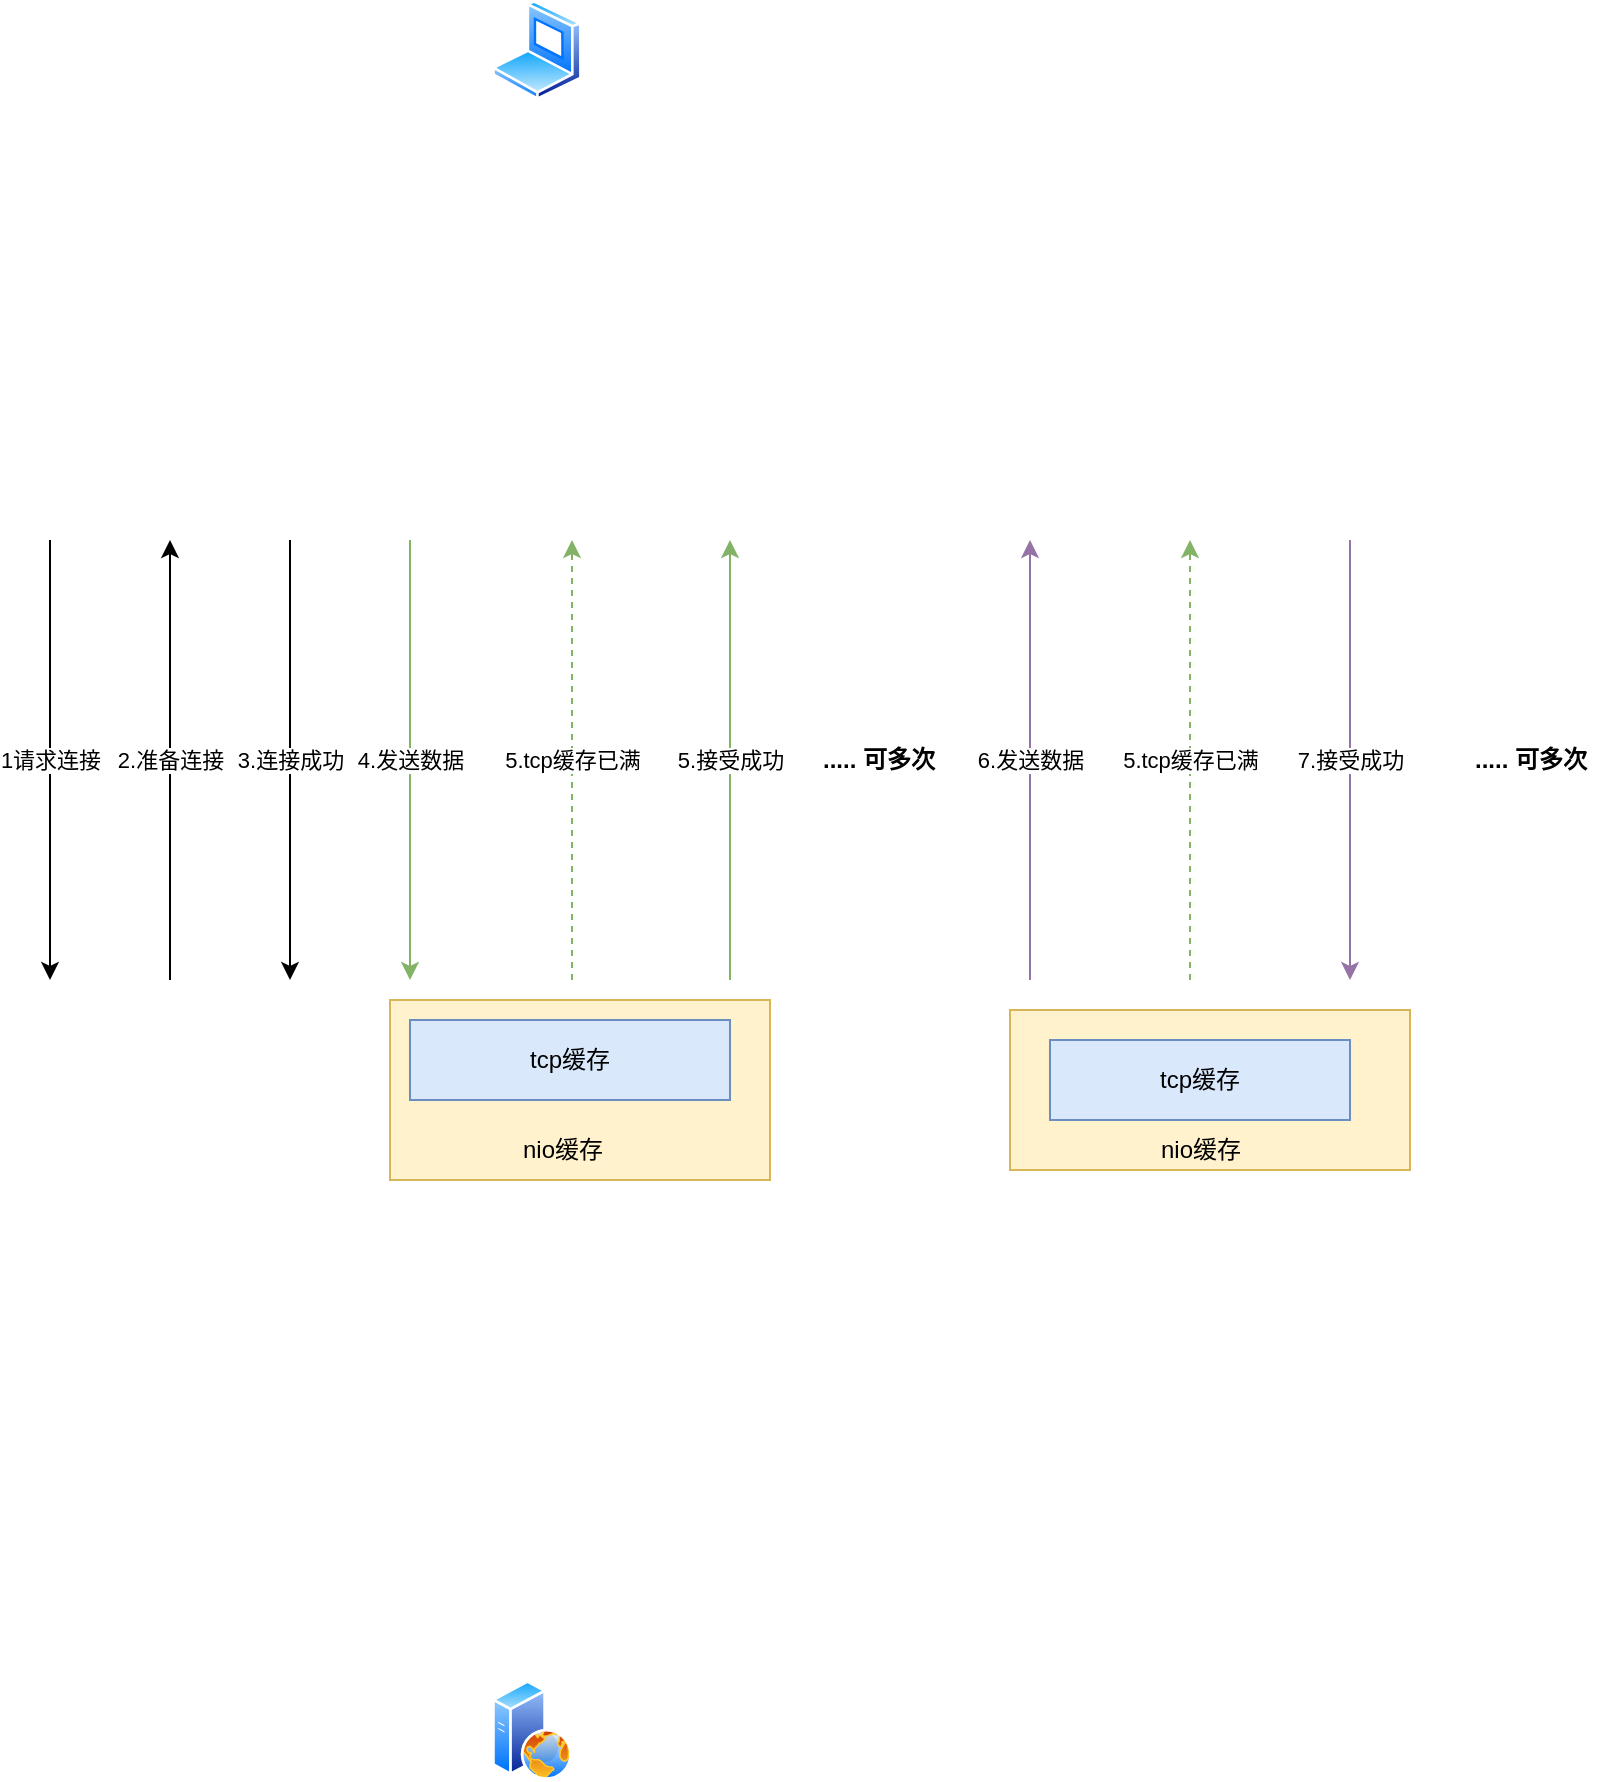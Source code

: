 <mxfile version="20.6.0" type="github">
  <diagram id="e4hHuJ-54vjYfhkMVgoX" name="第 1 页">
    <mxGraphModel dx="1422" dy="1963" grid="1" gridSize="10" guides="1" tooltips="1" connect="1" arrows="1" fold="1" page="1" pageScale="1" pageWidth="827" pageHeight="1169" math="0" shadow="0">
      <root>
        <mxCell id="0" />
        <mxCell id="1" parent="0" />
        <mxCell id="p51XQmS9mh3FHobpT9FH-1" value="" style="aspect=fixed;perimeter=ellipsePerimeter;html=1;align=center;shadow=0;dashed=0;spacingTop=3;image;image=img/lib/active_directory/laptop_client.svg;" vertex="1" parent="1">
          <mxGeometry x="351" y="-110" width="45" height="50" as="geometry" />
        </mxCell>
        <mxCell id="p51XQmS9mh3FHobpT9FH-2" value="" style="aspect=fixed;perimeter=ellipsePerimeter;html=1;align=center;shadow=0;dashed=0;spacingTop=3;image;image=img/lib/active_directory/web_server.svg;" vertex="1" parent="1">
          <mxGeometry x="351" y="730" width="40" height="50" as="geometry" />
        </mxCell>
        <mxCell id="p51XQmS9mh3FHobpT9FH-4" value="" style="endArrow=classic;html=1;rounded=0;" edge="1" parent="1">
          <mxGeometry relative="1" as="geometry">
            <mxPoint x="130" y="160" as="sourcePoint" />
            <mxPoint x="130" y="380" as="targetPoint" />
          </mxGeometry>
        </mxCell>
        <mxCell id="p51XQmS9mh3FHobpT9FH-5" value="1请求连接" style="edgeLabel;resizable=0;html=1;align=center;verticalAlign=middle;" connectable="0" vertex="1" parent="p51XQmS9mh3FHobpT9FH-4">
          <mxGeometry relative="1" as="geometry" />
        </mxCell>
        <mxCell id="p51XQmS9mh3FHobpT9FH-10" value="" style="endArrow=classic;html=1;rounded=0;" edge="1" parent="1">
          <mxGeometry relative="1" as="geometry">
            <mxPoint x="190" y="380" as="sourcePoint" />
            <mxPoint x="190" y="160" as="targetPoint" />
          </mxGeometry>
        </mxCell>
        <mxCell id="p51XQmS9mh3FHobpT9FH-11" value="2.准备连接" style="edgeLabel;resizable=0;html=1;align=center;verticalAlign=middle;" connectable="0" vertex="1" parent="p51XQmS9mh3FHobpT9FH-10">
          <mxGeometry relative="1" as="geometry" />
        </mxCell>
        <mxCell id="p51XQmS9mh3FHobpT9FH-12" value="" style="endArrow=classic;html=1;rounded=0;" edge="1" parent="1">
          <mxGeometry relative="1" as="geometry">
            <mxPoint x="250" y="160" as="sourcePoint" />
            <mxPoint x="250" y="380" as="targetPoint" />
          </mxGeometry>
        </mxCell>
        <mxCell id="p51XQmS9mh3FHobpT9FH-13" value="3.连接成功" style="edgeLabel;resizable=0;html=1;align=center;verticalAlign=middle;" connectable="0" vertex="1" parent="p51XQmS9mh3FHobpT9FH-12">
          <mxGeometry relative="1" as="geometry" />
        </mxCell>
        <mxCell id="p51XQmS9mh3FHobpT9FH-14" value="" style="endArrow=classic;html=1;rounded=0;fillColor=#d5e8d4;strokeColor=#82b366;" edge="1" parent="1">
          <mxGeometry relative="1" as="geometry">
            <mxPoint x="310" y="160" as="sourcePoint" />
            <mxPoint x="310" y="380" as="targetPoint" />
          </mxGeometry>
        </mxCell>
        <mxCell id="p51XQmS9mh3FHobpT9FH-15" value="4.发送数据" style="edgeLabel;resizable=0;html=1;align=center;verticalAlign=middle;" connectable="0" vertex="1" parent="p51XQmS9mh3FHobpT9FH-14">
          <mxGeometry relative="1" as="geometry" />
        </mxCell>
        <mxCell id="p51XQmS9mh3FHobpT9FH-16" value="" style="endArrow=classic;html=1;rounded=0;fillColor=#d5e8d4;strokeColor=#82b366;" edge="1" parent="1">
          <mxGeometry relative="1" as="geometry">
            <mxPoint x="470" y="380" as="sourcePoint" />
            <mxPoint x="470" y="160" as="targetPoint" />
          </mxGeometry>
        </mxCell>
        <mxCell id="p51XQmS9mh3FHobpT9FH-17" value="5.接受成功" style="edgeLabel;resizable=0;html=1;align=center;verticalAlign=middle;" connectable="0" vertex="1" parent="p51XQmS9mh3FHobpT9FH-16">
          <mxGeometry relative="1" as="geometry" />
        </mxCell>
        <mxCell id="p51XQmS9mh3FHobpT9FH-18" value="" style="endArrow=classic;html=1;rounded=0;fillColor=#e1d5e7;strokeColor=#9673a6;" edge="1" parent="1">
          <mxGeometry relative="1" as="geometry">
            <mxPoint x="620" y="380" as="sourcePoint" />
            <mxPoint x="620" y="160" as="targetPoint" />
          </mxGeometry>
        </mxCell>
        <mxCell id="p51XQmS9mh3FHobpT9FH-19" value="6.发送数据" style="edgeLabel;resizable=0;html=1;align=center;verticalAlign=middle;" connectable="0" vertex="1" parent="p51XQmS9mh3FHobpT9FH-18">
          <mxGeometry relative="1" as="geometry" />
        </mxCell>
        <mxCell id="p51XQmS9mh3FHobpT9FH-20" value="" style="endArrow=classic;html=1;rounded=0;fillColor=#e1d5e7;strokeColor=#9673a6;" edge="1" parent="1">
          <mxGeometry relative="1" as="geometry">
            <mxPoint x="780" y="160" as="sourcePoint" />
            <mxPoint x="780" y="380" as="targetPoint" />
          </mxGeometry>
        </mxCell>
        <mxCell id="p51XQmS9mh3FHobpT9FH-21" value="7.接受成功" style="edgeLabel;resizable=0;html=1;align=center;verticalAlign=middle;" connectable="0" vertex="1" parent="p51XQmS9mh3FHobpT9FH-20">
          <mxGeometry relative="1" as="geometry" />
        </mxCell>
        <mxCell id="p51XQmS9mh3FHobpT9FH-22" value="..... 可多次" style="text;html=1;align=center;verticalAlign=middle;resizable=0;points=[];autosize=1;strokeColor=none;fillColor=none;fontStyle=1" vertex="1" parent="1">
          <mxGeometry x="830" y="255" width="80" height="30" as="geometry" />
        </mxCell>
        <mxCell id="p51XQmS9mh3FHobpT9FH-23" value="..... 可多次" style="text;html=1;align=center;verticalAlign=middle;resizable=0;points=[];autosize=1;strokeColor=none;fillColor=none;fontStyle=1" vertex="1" parent="1">
          <mxGeometry x="504" y="255" width="80" height="30" as="geometry" />
        </mxCell>
        <mxCell id="p51XQmS9mh3FHobpT9FH-24" value="" style="rounded=0;whiteSpace=wrap;html=1;fillColor=#fff2cc;strokeColor=#d6b656;" vertex="1" parent="1">
          <mxGeometry x="300" y="390" width="190" height="90" as="geometry" />
        </mxCell>
        <mxCell id="p51XQmS9mh3FHobpT9FH-25" value="tcp缓存" style="rounded=0;whiteSpace=wrap;html=1;fillColor=#dae8fc;strokeColor=#6c8ebf;" vertex="1" parent="1">
          <mxGeometry x="310" y="400" width="160" height="40" as="geometry" />
        </mxCell>
        <mxCell id="p51XQmS9mh3FHobpT9FH-27" value="nio缓存" style="text;html=1;align=center;verticalAlign=middle;resizable=0;points=[];autosize=1;strokeColor=none;fillColor=none;" vertex="1" parent="1">
          <mxGeometry x="356" y="450" width="60" height="30" as="geometry" />
        </mxCell>
        <mxCell id="p51XQmS9mh3FHobpT9FH-30" value="" style="endArrow=classic;html=1;rounded=0;fillColor=#d5e8d4;strokeColor=#82b366;movable=1;resizable=1;rotatable=1;deletable=1;editable=1;connectable=1;dashed=1;" edge="1" parent="1">
          <mxGeometry relative="1" as="geometry">
            <mxPoint x="391" y="380" as="sourcePoint" />
            <mxPoint x="391" y="160" as="targetPoint" />
          </mxGeometry>
        </mxCell>
        <mxCell id="p51XQmS9mh3FHobpT9FH-31" value="5.tcp缓存已满" style="edgeLabel;resizable=0;html=1;align=center;verticalAlign=middle;" connectable="0" vertex="1" parent="p51XQmS9mh3FHobpT9FH-30">
          <mxGeometry relative="1" as="geometry" />
        </mxCell>
        <mxCell id="p51XQmS9mh3FHobpT9FH-33" value="" style="rounded=0;whiteSpace=wrap;html=1;fillColor=#fff2cc;strokeColor=#d6b656;" vertex="1" parent="1">
          <mxGeometry x="610" y="395" width="200" height="80" as="geometry" />
        </mxCell>
        <mxCell id="p51XQmS9mh3FHobpT9FH-34" value="tcp缓存" style="rounded=0;whiteSpace=wrap;html=1;fillColor=#dae8fc;strokeColor=#6c8ebf;" vertex="1" parent="1">
          <mxGeometry x="630" y="410" width="150" height="40" as="geometry" />
        </mxCell>
        <mxCell id="p51XQmS9mh3FHobpT9FH-35" value="nio缓存" style="text;html=1;align=center;verticalAlign=middle;resizable=0;points=[];autosize=1;strokeColor=none;fillColor=none;" vertex="1" parent="1">
          <mxGeometry x="675" y="450" width="60" height="30" as="geometry" />
        </mxCell>
        <mxCell id="p51XQmS9mh3FHobpT9FH-36" value="" style="endArrow=classic;html=1;rounded=0;fillColor=#d5e8d4;strokeColor=#82b366;movable=1;resizable=1;rotatable=1;deletable=1;editable=1;connectable=1;dashed=1;" edge="1" parent="1">
          <mxGeometry relative="1" as="geometry">
            <mxPoint x="700" y="380" as="sourcePoint" />
            <mxPoint x="700" y="160" as="targetPoint" />
          </mxGeometry>
        </mxCell>
        <mxCell id="p51XQmS9mh3FHobpT9FH-37" value="5.tcp缓存已满" style="edgeLabel;resizable=0;html=1;align=center;verticalAlign=middle;" connectable="0" vertex="1" parent="p51XQmS9mh3FHobpT9FH-36">
          <mxGeometry relative="1" as="geometry" />
        </mxCell>
      </root>
    </mxGraphModel>
  </diagram>
</mxfile>
